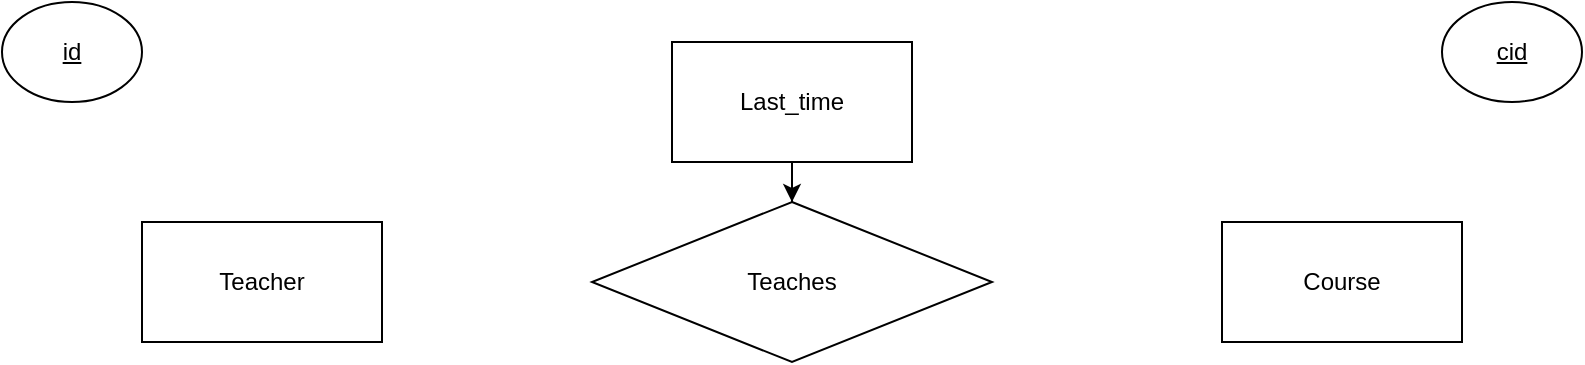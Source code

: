 <mxfile version="13.10.4" type="github">
  <diagram id="VItBwnFz7674IlAsgrrj" name="Page-1">
    <mxGraphModel dx="1422" dy="825" grid="1" gridSize="10" guides="1" tooltips="1" connect="1" arrows="1" fold="1" page="1" pageScale="1" pageWidth="1169" pageHeight="827" math="0" shadow="0">
      <root>
        <mxCell id="0" />
        <mxCell id="1" parent="0" />
        <mxCell id="wbnftAlkFmJGWru6mOvN-1" value="Teaches" style="rhombus;whiteSpace=wrap;html=1;" parent="1" vertex="1">
          <mxGeometry x="495" y="410" width="200" height="80" as="geometry" />
        </mxCell>
        <mxCell id="wbnftAlkFmJGWru6mOvN-2" value="Teacher" style="rounded=0;whiteSpace=wrap;html=1;shadow=0;" parent="1" vertex="1">
          <mxGeometry x="270" y="420" width="120" height="60" as="geometry" />
        </mxCell>
        <mxCell id="wbnftAlkFmJGWru6mOvN-3" value="Course" style="rounded=0;whiteSpace=wrap;html=1;" parent="1" vertex="1">
          <mxGeometry x="810" y="420" width="120" height="60" as="geometry" />
        </mxCell>
        <mxCell id="wbnftAlkFmJGWru6mOvN-4" value="id" style="ellipse;whiteSpace=wrap;html=1;fontStyle=4" parent="1" vertex="1">
          <mxGeometry x="200" y="310" width="70" height="50" as="geometry" />
        </mxCell>
        <mxCell id="wbnftAlkFmJGWru6mOvN-5" value="cid" style="ellipse;whiteSpace=wrap;html=1;fontStyle=4" parent="1" vertex="1">
          <mxGeometry x="920" y="310" width="70" height="50" as="geometry" />
        </mxCell>
        <mxCell id="jFA2rgzeJVYao4u6oIT_-2" value="" style="edgeStyle=orthogonalEdgeStyle;rounded=0;orthogonalLoop=1;jettySize=auto;html=1;" edge="1" parent="1" source="jFA2rgzeJVYao4u6oIT_-1" target="wbnftAlkFmJGWru6mOvN-1">
          <mxGeometry relative="1" as="geometry" />
        </mxCell>
        <mxCell id="jFA2rgzeJVYao4u6oIT_-1" value="Last_time" style="rounded=0;whiteSpace=wrap;html=1;" vertex="1" parent="1">
          <mxGeometry x="535" y="330" width="120" height="60" as="geometry" />
        </mxCell>
      </root>
    </mxGraphModel>
  </diagram>
</mxfile>
